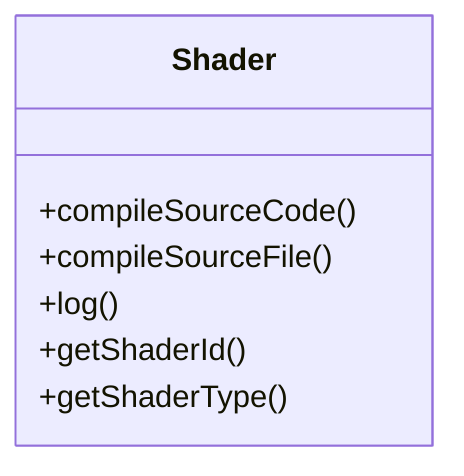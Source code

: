 classDiagram
    class Shader {
        +compileSourceCode()
        +compileSourceFile()
        +log()
        +getShaderId()
        +getShaderType()
    }